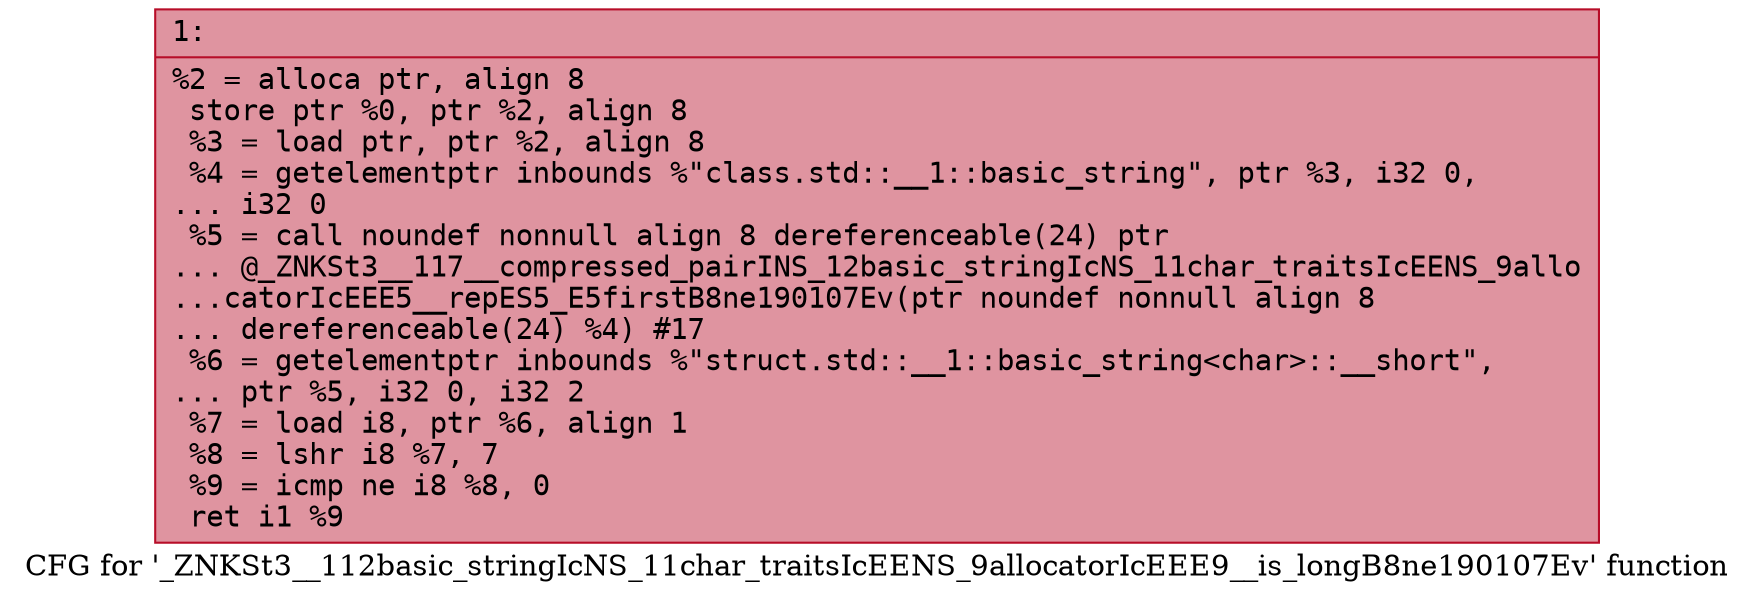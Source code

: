 digraph "CFG for '_ZNKSt3__112basic_stringIcNS_11char_traitsIcEENS_9allocatorIcEEE9__is_longB8ne190107Ev' function" {
	label="CFG for '_ZNKSt3__112basic_stringIcNS_11char_traitsIcEENS_9allocatorIcEEE9__is_longB8ne190107Ev' function";

	Node0x6000006377f0 [shape=record,color="#b70d28ff", style=filled, fillcolor="#b70d2870" fontname="Courier",label="{1:\l|  %2 = alloca ptr, align 8\l  store ptr %0, ptr %2, align 8\l  %3 = load ptr, ptr %2, align 8\l  %4 = getelementptr inbounds %\"class.std::__1::basic_string\", ptr %3, i32 0,\l... i32 0\l  %5 = call noundef nonnull align 8 dereferenceable(24) ptr\l... @_ZNKSt3__117__compressed_pairINS_12basic_stringIcNS_11char_traitsIcEENS_9allo\l...catorIcEEE5__repES5_E5firstB8ne190107Ev(ptr noundef nonnull align 8\l... dereferenceable(24) %4) #17\l  %6 = getelementptr inbounds %\"struct.std::__1::basic_string\<char\>::__short\",\l... ptr %5, i32 0, i32 2\l  %7 = load i8, ptr %6, align 1\l  %8 = lshr i8 %7, 7\l  %9 = icmp ne i8 %8, 0\l  ret i1 %9\l}"];
}
